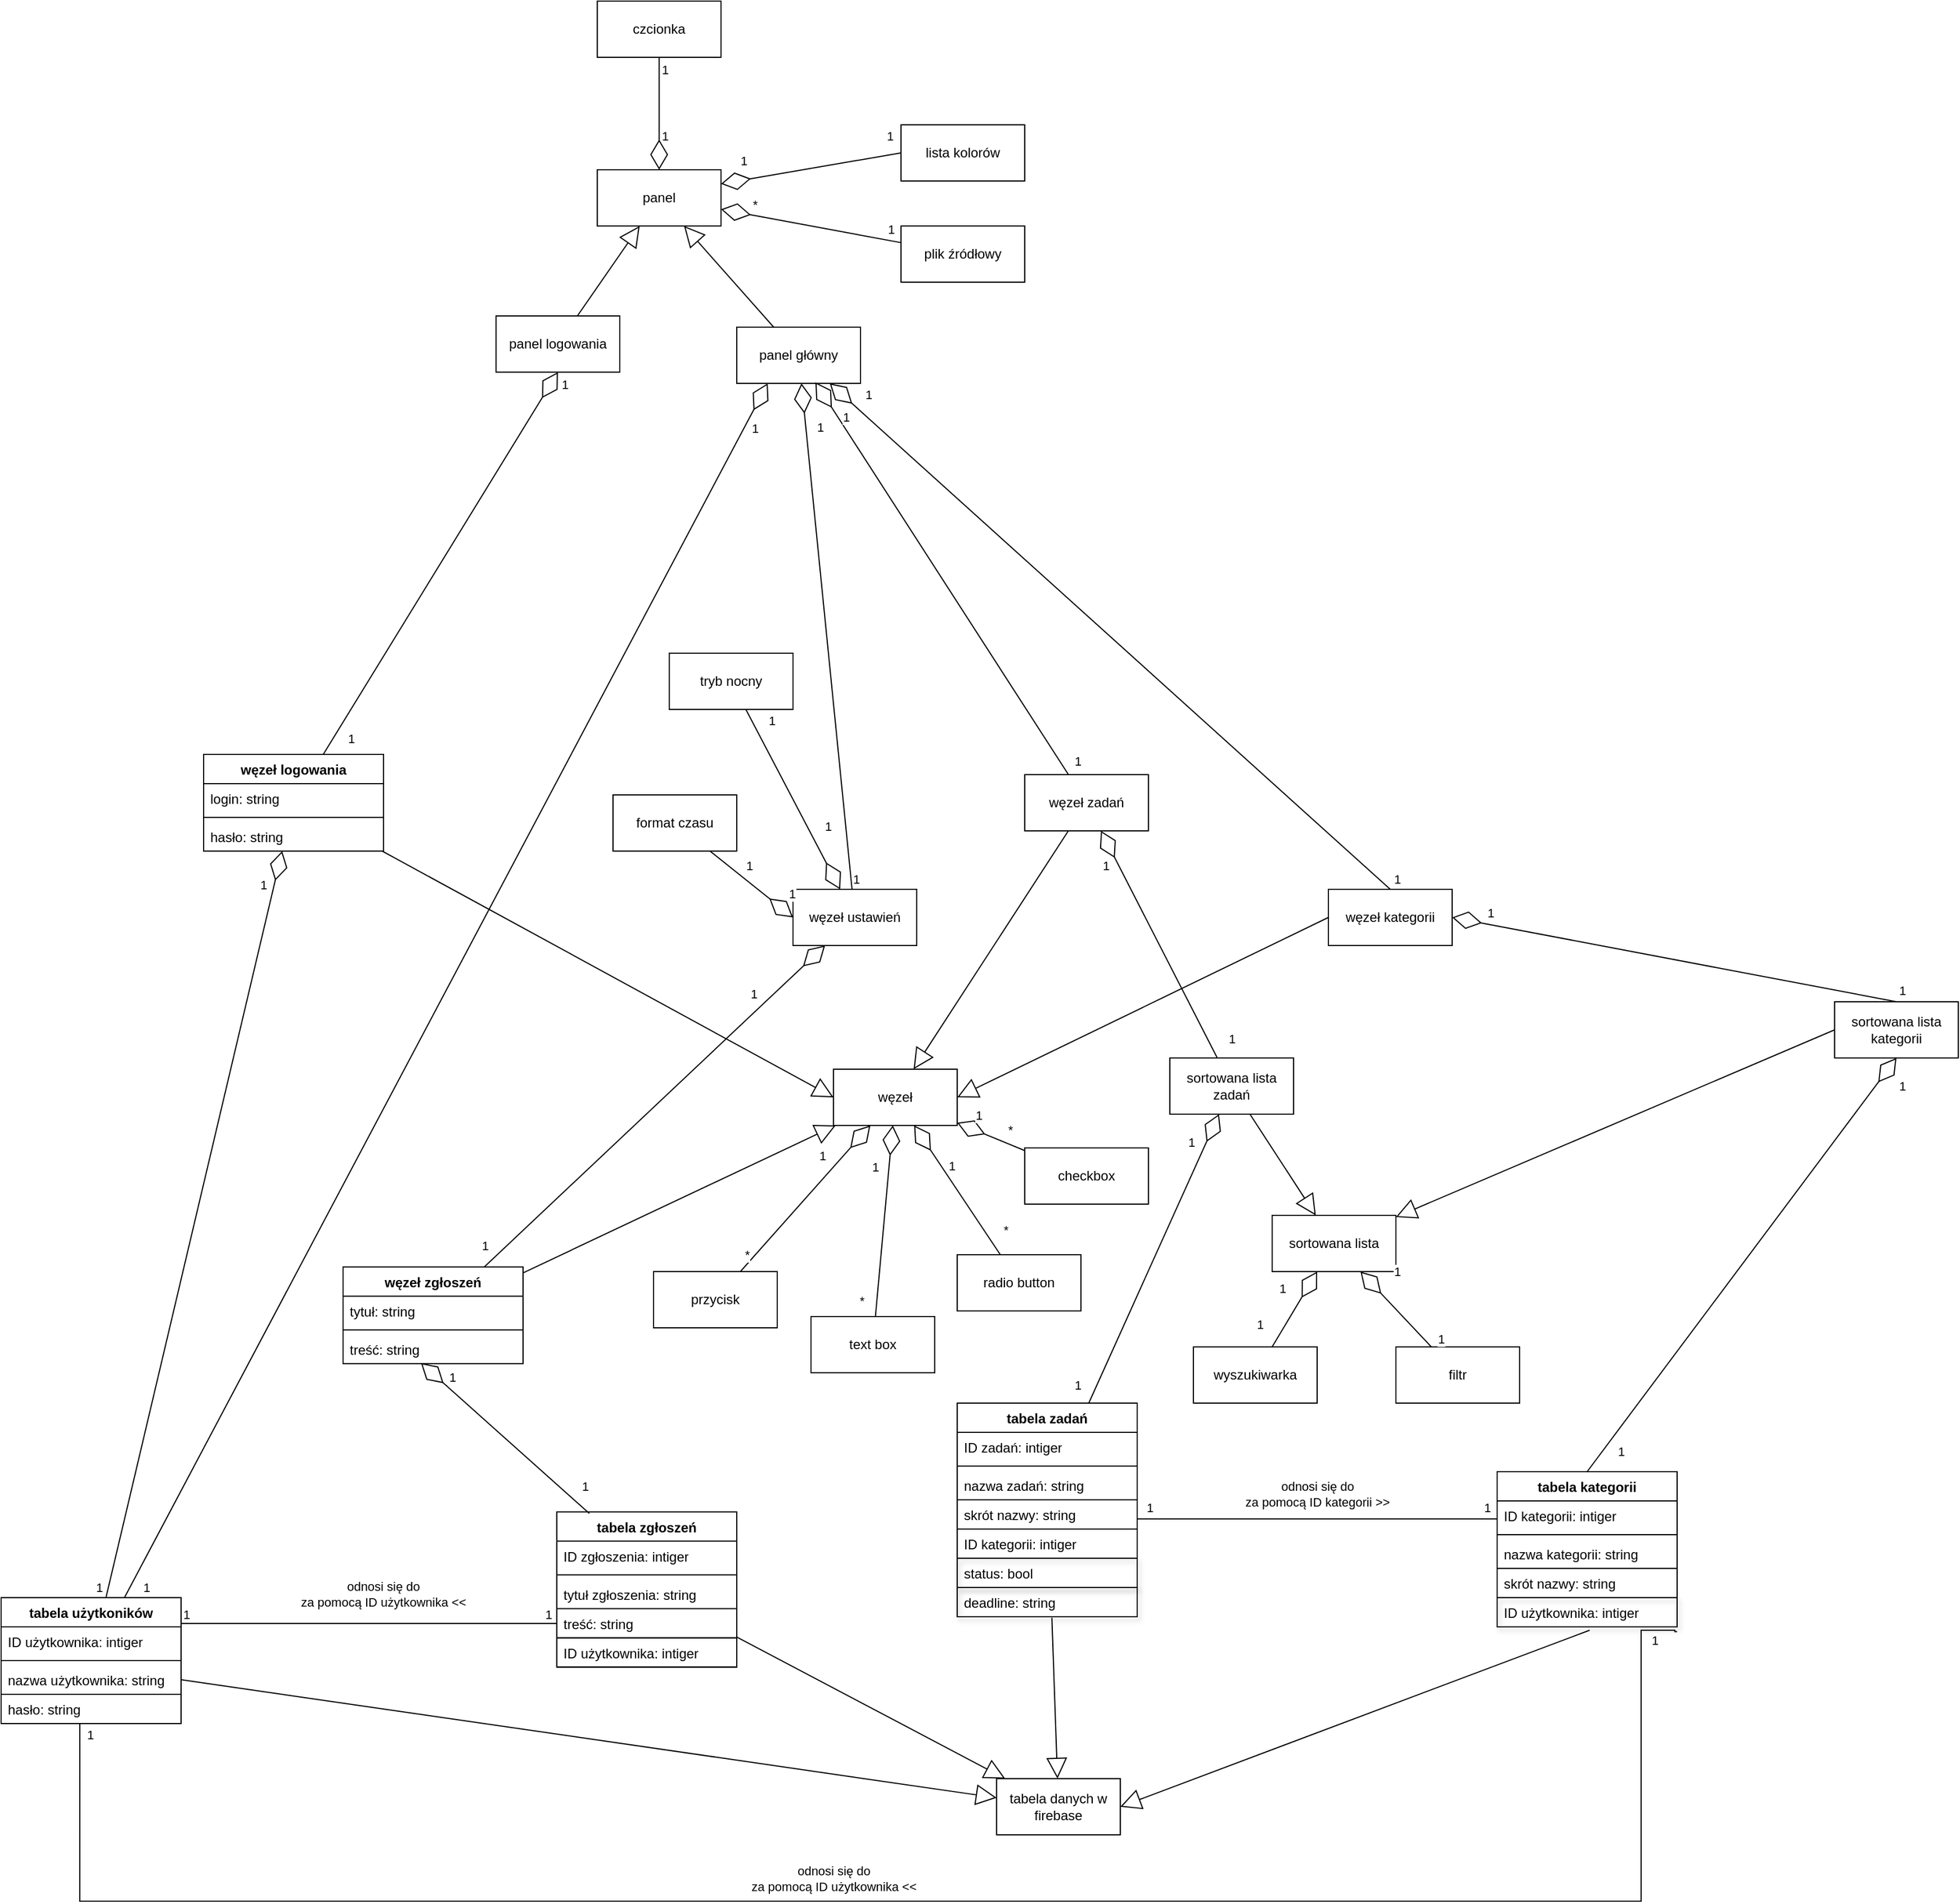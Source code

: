 <mxfile version="24.2.7" type="github">
  <diagram name="Strona-1" id="91CV94bHE18N9bor837x">
    <mxGraphModel dx="2755" dy="2046" grid="1" gridSize="10" guides="1" tooltips="1" connect="1" arrows="1" fold="1" page="1" pageScale="1" pageWidth="827" pageHeight="1169" math="0" shadow="0">
      <root>
        <mxCell id="0" />
        <mxCell id="1" parent="0" />
        <mxCell id="mU1lm-ajrZcSPC9ihISV-1" value="panel logowania" style="html=1;whiteSpace=wrap;" parent="1" vertex="1">
          <mxGeometry x="-240" y="-300" width="110" height="50" as="geometry" />
        </mxCell>
        <mxCell id="mU1lm-ajrZcSPC9ihISV-3" value="panel główny" style="html=1;whiteSpace=wrap;" parent="1" vertex="1">
          <mxGeometry x="-26" y="-290" width="110" height="50" as="geometry" />
        </mxCell>
        <mxCell id="mU1lm-ajrZcSPC9ihISV-4" value="panel" style="html=1;whiteSpace=wrap;" parent="1" vertex="1">
          <mxGeometry x="-150" y="-430" width="110" height="50" as="geometry" />
        </mxCell>
        <mxCell id="mU1lm-ajrZcSPC9ihISV-5" value="" style="endArrow=block;endSize=16;endFill=0;html=1;rounded=0;" parent="1" source="mU1lm-ajrZcSPC9ihISV-1" target="mU1lm-ajrZcSPC9ihISV-4" edge="1">
          <mxGeometry width="160" relative="1" as="geometry">
            <mxPoint x="-40" y="-160" as="sourcePoint" />
            <mxPoint x="-200" y="-160" as="targetPoint" />
          </mxGeometry>
        </mxCell>
        <mxCell id="mU1lm-ajrZcSPC9ihISV-6" value="" style="endArrow=block;endSize=16;endFill=0;html=1;rounded=0;" parent="1" source="mU1lm-ajrZcSPC9ihISV-3" target="mU1lm-ajrZcSPC9ihISV-4" edge="1">
          <mxGeometry width="160" relative="1" as="geometry">
            <mxPoint x="-70" y="-235" as="sourcePoint" />
            <mxPoint x="-14" y="-315" as="targetPoint" />
          </mxGeometry>
        </mxCell>
        <mxCell id="mU1lm-ajrZcSPC9ihISV-7" value="tabela danych w firebase" style="html=1;whiteSpace=wrap;" parent="1" vertex="1">
          <mxGeometry x="205" y="1001" width="110" height="50" as="geometry" />
        </mxCell>
        <mxCell id="mU1lm-ajrZcSPC9ihISV-12" value="tabela kategorii" style="swimlane;fontStyle=1;align=center;verticalAlign=top;childLayout=stackLayout;horizontal=1;startSize=26;horizontalStack=0;resizeParent=1;resizeParentMax=0;resizeLast=0;collapsible=1;marginBottom=0;whiteSpace=wrap;html=1;" parent="1" vertex="1">
          <mxGeometry x="650" y="728" width="160" height="112" as="geometry" />
        </mxCell>
        <mxCell id="mU1lm-ajrZcSPC9ihISV-13" value="ID kategorii: intiger" style="text;strokeColor=none;fillColor=none;align=left;verticalAlign=top;spacingLeft=4;spacingRight=4;overflow=hidden;rotatable=0;points=[[0,0.5],[1,0.5]];portConstraint=eastwest;whiteSpace=wrap;html=1;" parent="mU1lm-ajrZcSPC9ihISV-12" vertex="1">
          <mxGeometry y="26" width="160" height="26" as="geometry" />
        </mxCell>
        <mxCell id="mU1lm-ajrZcSPC9ihISV-14" value="" style="line;strokeWidth=1;fillColor=none;align=left;verticalAlign=middle;spacingTop=-1;spacingLeft=3;spacingRight=3;rotatable=0;labelPosition=right;points=[];portConstraint=eastwest;strokeColor=inherit;" parent="mU1lm-ajrZcSPC9ihISV-12" vertex="1">
          <mxGeometry y="52" width="160" height="8" as="geometry" />
        </mxCell>
        <mxCell id="mU1lm-ajrZcSPC9ihISV-15" value="&lt;div&gt;nazwa kategorii: string&lt;/div&gt;" style="text;strokeColor=none;fillColor=none;align=left;verticalAlign=top;spacingLeft=4;spacingRight=4;overflow=hidden;rotatable=0;points=[[0,0.5],[1,0.5]];portConstraint=eastwest;whiteSpace=wrap;html=1;" parent="mU1lm-ajrZcSPC9ihISV-12" vertex="1">
          <mxGeometry y="60" width="160" height="26" as="geometry" />
        </mxCell>
        <mxCell id="mU1lm-ajrZcSPC9ihISV-17" value="&lt;div&gt;skrót nazwy: string&lt;/div&gt;" style="text;strokeColor=#000000;fillColor=none;align=left;verticalAlign=top;spacingLeft=4;spacingRight=4;overflow=hidden;rotatable=0;points=[[0,0.5],[1,0.5]];portConstraint=eastwest;whiteSpace=wrap;html=1;" parent="mU1lm-ajrZcSPC9ihISV-12" vertex="1">
          <mxGeometry y="86" width="160" height="26" as="geometry" />
        </mxCell>
        <mxCell id="mU1lm-ajrZcSPC9ihISV-19" value="tabela zadań" style="swimlane;fontStyle=1;align=center;verticalAlign=top;childLayout=stackLayout;horizontal=1;startSize=26;horizontalStack=0;resizeParent=1;resizeParentMax=0;resizeLast=0;collapsible=1;marginBottom=0;whiteSpace=wrap;html=1;" parent="1" vertex="1">
          <mxGeometry x="170" y="667" width="160" height="164" as="geometry" />
        </mxCell>
        <mxCell id="mU1lm-ajrZcSPC9ihISV-20" value="ID zadań: intiger" style="text;strokeColor=none;fillColor=none;align=left;verticalAlign=top;spacingLeft=4;spacingRight=4;overflow=hidden;rotatable=0;points=[[0,0.5],[1,0.5]];portConstraint=eastwest;whiteSpace=wrap;html=1;" parent="mU1lm-ajrZcSPC9ihISV-19" vertex="1">
          <mxGeometry y="26" width="160" height="26" as="geometry" />
        </mxCell>
        <mxCell id="mU1lm-ajrZcSPC9ihISV-21" value="" style="line;strokeWidth=1;fillColor=none;align=left;verticalAlign=middle;spacingTop=-1;spacingLeft=3;spacingRight=3;rotatable=0;labelPosition=right;points=[];portConstraint=eastwest;strokeColor=inherit;" parent="mU1lm-ajrZcSPC9ihISV-19" vertex="1">
          <mxGeometry y="52" width="160" height="8" as="geometry" />
        </mxCell>
        <mxCell id="mU1lm-ajrZcSPC9ihISV-22" value="&lt;div&gt;nazwa zadań: string&lt;/div&gt;" style="text;strokeColor=none;fillColor=none;align=left;verticalAlign=top;spacingLeft=4;spacingRight=4;overflow=hidden;rotatable=0;points=[[0,0.5],[1,0.5]];portConstraint=eastwest;whiteSpace=wrap;html=1;" parent="mU1lm-ajrZcSPC9ihISV-19" vertex="1">
          <mxGeometry y="60" width="160" height="26" as="geometry" />
        </mxCell>
        <mxCell id="mU1lm-ajrZcSPC9ihISV-23" value="&lt;div&gt;skrót nazwy: string&lt;/div&gt;" style="text;strokeColor=#000000;fillColor=none;align=left;verticalAlign=top;spacingLeft=4;spacingRight=4;overflow=hidden;rotatable=0;points=[[0,0.5],[1,0.5]];portConstraint=eastwest;whiteSpace=wrap;html=1;" parent="mU1lm-ajrZcSPC9ihISV-19" vertex="1">
          <mxGeometry y="86" width="160" height="26" as="geometry" />
        </mxCell>
        <mxCell id="mU1lm-ajrZcSPC9ihISV-98" value="ID kategorii: intiger" style="text;strokeColor=#000000;fillColor=none;align=left;verticalAlign=top;spacingLeft=4;spacingRight=4;overflow=hidden;rotatable=0;points=[[0,0.5],[1,0.5]];portConstraint=eastwest;whiteSpace=wrap;html=1;" parent="mU1lm-ajrZcSPC9ihISV-19" vertex="1">
          <mxGeometry y="112" width="160" height="26" as="geometry" />
        </mxCell>
        <mxCell id="mU1lm-ajrZcSPC9ihISV-24" value="status: bool" style="text;strokeColor=#000000;fillColor=none;align=left;verticalAlign=top;spacingLeft=4;spacingRight=4;overflow=hidden;rotatable=0;points=[[0,0.5],[1,0.5]];portConstraint=eastwest;whiteSpace=wrap;html=1;shadow=1;" parent="mU1lm-ajrZcSPC9ihISV-19" vertex="1">
          <mxGeometry y="138" width="160" height="26" as="geometry" />
        </mxCell>
        <mxCell id="mU1lm-ajrZcSPC9ihISV-25" value="tabela użytkoników" style="swimlane;fontStyle=1;align=center;verticalAlign=top;childLayout=stackLayout;horizontal=1;startSize=26;horizontalStack=0;resizeParent=1;resizeParentMax=0;resizeLast=0;collapsible=1;marginBottom=0;whiteSpace=wrap;html=1;" parent="1" vertex="1">
          <mxGeometry x="-680" y="840" width="160" height="112" as="geometry" />
        </mxCell>
        <mxCell id="mU1lm-ajrZcSPC9ihISV-26" value="ID użytkownika: intiger" style="text;strokeColor=none;fillColor=none;align=left;verticalAlign=top;spacingLeft=4;spacingRight=4;overflow=hidden;rotatable=0;points=[[0,0.5],[1,0.5]];portConstraint=eastwest;whiteSpace=wrap;html=1;" parent="mU1lm-ajrZcSPC9ihISV-25" vertex="1">
          <mxGeometry y="26" width="160" height="26" as="geometry" />
        </mxCell>
        <mxCell id="mU1lm-ajrZcSPC9ihISV-27" value="" style="line;strokeWidth=1;fillColor=none;align=left;verticalAlign=middle;spacingTop=-1;spacingLeft=3;spacingRight=3;rotatable=0;labelPosition=right;points=[];portConstraint=eastwest;strokeColor=inherit;" parent="mU1lm-ajrZcSPC9ihISV-25" vertex="1">
          <mxGeometry y="52" width="160" height="8" as="geometry" />
        </mxCell>
        <mxCell id="mU1lm-ajrZcSPC9ihISV-28" value="&lt;div&gt;nazwa użytkownika: string&lt;/div&gt;" style="text;strokeColor=none;fillColor=none;align=left;verticalAlign=top;spacingLeft=4;spacingRight=4;overflow=hidden;rotatable=0;points=[[0,0.5],[1,0.5]];portConstraint=eastwest;whiteSpace=wrap;html=1;" parent="mU1lm-ajrZcSPC9ihISV-25" vertex="1">
          <mxGeometry y="60" width="160" height="26" as="geometry" />
        </mxCell>
        <mxCell id="mU1lm-ajrZcSPC9ihISV-29" value="&lt;div&gt;hasło: string&lt;/div&gt;" style="text;strokeColor=#000000;fillColor=none;align=left;verticalAlign=top;spacingLeft=4;spacingRight=4;overflow=hidden;rotatable=0;points=[[0,0.5],[1,0.5]];portConstraint=eastwest;whiteSpace=wrap;html=1;" parent="mU1lm-ajrZcSPC9ihISV-25" vertex="1">
          <mxGeometry y="86" width="160" height="26" as="geometry" />
        </mxCell>
        <mxCell id="mU1lm-ajrZcSPC9ihISV-31" value="" style="endArrow=block;endSize=16;endFill=0;html=1;rounded=0;exitX=1;exitY=0.5;exitDx=0;exitDy=0;" parent="1" source="mU1lm-ajrZcSPC9ihISV-28" target="mU1lm-ajrZcSPC9ihISV-7" edge="1">
          <mxGeometry width="160" relative="1" as="geometry">
            <mxPoint x="103" y="901" as="sourcePoint" />
            <mxPoint x="47" y="981" as="targetPoint" />
          </mxGeometry>
        </mxCell>
        <mxCell id="mU1lm-ajrZcSPC9ihISV-33" value="" style="endArrow=block;endSize=16;endFill=0;html=1;rounded=0;entryX=1;entryY=0.5;entryDx=0;entryDy=0;exitX=0.514;exitY=1.115;exitDx=0;exitDy=0;exitPerimeter=0;" parent="1" source="cbsW7pQGaXZ4_1nD9Tqa-40" target="mU1lm-ajrZcSPC9ihISV-7" edge="1">
          <mxGeometry width="160" relative="1" as="geometry">
            <mxPoint x="750" y="950" as="sourcePoint" />
            <mxPoint x="340" y="1031" as="targetPoint" />
          </mxGeometry>
        </mxCell>
        <mxCell id="mU1lm-ajrZcSPC9ihISV-41" value="" style="endArrow=none;html=1;edgeStyle=orthogonalEdgeStyle;rounded=0;" parent="1" source="mU1lm-ajrZcSPC9ihISV-19" target="mU1lm-ajrZcSPC9ihISV-12" edge="1">
          <mxGeometry relative="1" as="geometry">
            <mxPoint x="350" y="614" as="sourcePoint" />
            <mxPoint x="510" y="614" as="targetPoint" />
            <Array as="points">
              <mxPoint x="380" y="770" />
              <mxPoint x="380" y="770" />
            </Array>
          </mxGeometry>
        </mxCell>
        <mxCell id="mU1lm-ajrZcSPC9ihISV-45" value="odnosi się do &lt;br&gt;za pomocą&amp;nbsp;ID kategorii &amp;gt;&amp;gt;" style="edgeLabel;html=1;align=center;verticalAlign=middle;resizable=0;points=[];" parent="mU1lm-ajrZcSPC9ihISV-41" vertex="1" connectable="0">
          <mxGeometry x="0.001" y="4" relative="1" as="geometry">
            <mxPoint y="-18" as="offset" />
          </mxGeometry>
        </mxCell>
        <mxCell id="cbsW7pQGaXZ4_1nD9Tqa-29" value="1" style="edgeLabel;html=1;align=center;verticalAlign=middle;resizable=0;points=[];" parent="mU1lm-ajrZcSPC9ihISV-41" vertex="1" connectable="0">
          <mxGeometry x="-0.629" y="1" relative="1" as="geometry">
            <mxPoint x="-49" y="-9" as="offset" />
          </mxGeometry>
        </mxCell>
        <mxCell id="cbsW7pQGaXZ4_1nD9Tqa-30" value="1" style="edgeLabel;html=1;align=center;verticalAlign=middle;resizable=0;points=[];" parent="mU1lm-ajrZcSPC9ihISV-41" vertex="1" connectable="0">
          <mxGeometry x="0.677" y="1" relative="1" as="geometry">
            <mxPoint x="42" y="-9" as="offset" />
          </mxGeometry>
        </mxCell>
        <mxCell id="mU1lm-ajrZcSPC9ihISV-46" value="" style="endArrow=block;endSize=16;endFill=0;html=1;rounded=0;exitX=0.526;exitY=1.034;exitDx=0;exitDy=0;exitPerimeter=0;" parent="1" source="cbsW7pQGaXZ4_1nD9Tqa-33" target="mU1lm-ajrZcSPC9ihISV-7" edge="1">
          <mxGeometry width="160" relative="1" as="geometry">
            <mxPoint x="499" y="815" as="sourcePoint" />
            <mxPoint x="296" y="1011" as="targetPoint" />
          </mxGeometry>
        </mxCell>
        <mxCell id="mU1lm-ajrZcSPC9ihISV-48" value="" style="endArrow=diamondThin;endFill=0;endSize=24;html=1;rounded=0;" parent="1" source="mU1lm-ajrZcSPC9ihISV-25" target="RBpbt-jdSpg2d-3nWiSc-7" edge="1">
          <mxGeometry width="160" relative="1" as="geometry">
            <mxPoint x="60" y="519" as="sourcePoint" />
            <mxPoint x="120" y="510" as="targetPoint" />
          </mxGeometry>
        </mxCell>
        <mxCell id="cbsW7pQGaXZ4_1nD9Tqa-59" value="1" style="edgeLabel;html=1;align=center;verticalAlign=middle;resizable=0;points=[];" parent="mU1lm-ajrZcSPC9ihISV-48" vertex="1" connectable="0">
          <mxGeometry x="-0.955" y="2" relative="1" as="geometry">
            <mxPoint x="-8" y="6" as="offset" />
          </mxGeometry>
        </mxCell>
        <mxCell id="cbsW7pQGaXZ4_1nD9Tqa-60" value="1" style="edgeLabel;html=1;align=center;verticalAlign=middle;resizable=0;points=[];" parent="mU1lm-ajrZcSPC9ihISV-48" vertex="1" connectable="0">
          <mxGeometry x="0.885" relative="1" as="geometry">
            <mxPoint x="-8" y="-8" as="offset" />
          </mxGeometry>
        </mxCell>
        <mxCell id="mU1lm-ajrZcSPC9ihISV-49" value="lista kolorów" style="html=1;whiteSpace=wrap;" parent="1" vertex="1">
          <mxGeometry x="120" y="-470" width="110" height="50" as="geometry" />
        </mxCell>
        <mxCell id="mU1lm-ajrZcSPC9ihISV-51" value="" style="endArrow=diamondThin;endFill=0;endSize=24;html=1;rounded=0;exitX=0;exitY=0.5;exitDx=0;exitDy=0;entryX=1;entryY=0.25;entryDx=0;entryDy=0;" parent="1" source="mU1lm-ajrZcSPC9ihISV-49" target="mU1lm-ajrZcSPC9ihISV-4" edge="1">
          <mxGeometry width="160" relative="1" as="geometry">
            <mxPoint x="152" y="-380" as="sourcePoint" />
            <mxPoint x="212" y="-389" as="targetPoint" />
          </mxGeometry>
        </mxCell>
        <mxCell id="cbsW7pQGaXZ4_1nD9Tqa-3" value="1" style="edgeLabel;html=1;align=center;verticalAlign=middle;resizable=0;points=[];" parent="mU1lm-ajrZcSPC9ihISV-51" vertex="1" connectable="0">
          <mxGeometry x="-0.224" y="-2" relative="1" as="geometry">
            <mxPoint x="52" y="-24" as="offset" />
          </mxGeometry>
        </mxCell>
        <mxCell id="cbsW7pQGaXZ4_1nD9Tqa-4" value="1" style="edgeLabel;html=1;align=center;verticalAlign=middle;resizable=0;points=[];" parent="mU1lm-ajrZcSPC9ihISV-51" vertex="1" connectable="0">
          <mxGeometry x="-0.438" y="-1" relative="1" as="geometry">
            <mxPoint x="-95" as="offset" />
          </mxGeometry>
        </mxCell>
        <mxCell id="mU1lm-ajrZcSPC9ihISV-52" value="" style="endArrow=diamondThin;endFill=0;endSize=24;html=1;rounded=0;entryX=0.25;entryY=1;entryDx=0;entryDy=0;" parent="1" source="mU1lm-ajrZcSPC9ihISV-25" target="mU1lm-ajrZcSPC9ihISV-3" edge="1">
          <mxGeometry width="160" relative="1" as="geometry">
            <mxPoint x="70" y="741" as="sourcePoint" />
            <mxPoint x="284" y="300" as="targetPoint" />
          </mxGeometry>
        </mxCell>
        <mxCell id="RBpbt-jdSpg2d-3nWiSc-17" value="1" style="edgeLabel;html=1;align=center;verticalAlign=middle;resizable=0;points=[];" vertex="1" connectable="0" parent="mU1lm-ajrZcSPC9ihISV-52">
          <mxGeometry x="0.906" y="-2" relative="1" as="geometry">
            <mxPoint x="13" y="-12" as="offset" />
          </mxGeometry>
        </mxCell>
        <mxCell id="RBpbt-jdSpg2d-3nWiSc-18" value="1" style="edgeLabel;html=1;align=center;verticalAlign=middle;resizable=0;points=[];" vertex="1" connectable="0" parent="mU1lm-ajrZcSPC9ihISV-52">
          <mxGeometry x="-0.932" relative="1" as="geometry">
            <mxPoint y="27" as="offset" />
          </mxGeometry>
        </mxCell>
        <mxCell id="mU1lm-ajrZcSPC9ihISV-53" value="" style="endArrow=diamondThin;endFill=0;endSize=24;html=1;rounded=0;" parent="1" source="mU1lm-ajrZcSPC9ihISV-19" target="mU1lm-ajrZcSPC9ihISV-60" edge="1">
          <mxGeometry width="160" relative="1" as="geometry">
            <mxPoint x="-40" y="731" as="sourcePoint" />
            <mxPoint x="355" y="290" as="targetPoint" />
          </mxGeometry>
        </mxCell>
        <mxCell id="cbsW7pQGaXZ4_1nD9Tqa-25" value="1" style="edgeLabel;html=1;align=center;verticalAlign=middle;resizable=0;points=[];" parent="mU1lm-ajrZcSPC9ihISV-53" vertex="1" connectable="0">
          <mxGeometry x="0.369" y="-1" relative="1" as="geometry">
            <mxPoint x="11" y="-57" as="offset" />
          </mxGeometry>
        </mxCell>
        <mxCell id="cbsW7pQGaXZ4_1nD9Tqa-26" value="1" style="edgeLabel;html=1;align=center;verticalAlign=middle;resizable=0;points=[];" parent="mU1lm-ajrZcSPC9ihISV-53" vertex="1" connectable="0">
          <mxGeometry x="-0.627" y="2" relative="1" as="geometry">
            <mxPoint x="-30" y="32" as="offset" />
          </mxGeometry>
        </mxCell>
        <mxCell id="mU1lm-ajrZcSPC9ihISV-54" value="" style="endArrow=diamondThin;endFill=0;endSize=24;html=1;rounded=0;entryX=0.5;entryY=1;entryDx=0;entryDy=0;exitX=0.5;exitY=0;exitDx=0;exitDy=0;" parent="1" source="mU1lm-ajrZcSPC9ihISV-12" target="mU1lm-ajrZcSPC9ihISV-61" edge="1">
          <mxGeometry width="160" relative="1" as="geometry">
            <mxPoint x="-30" y="741" as="sourcePoint" />
            <mxPoint x="365" y="300" as="targetPoint" />
          </mxGeometry>
        </mxCell>
        <mxCell id="cbsW7pQGaXZ4_1nD9Tqa-27" value="1" style="edgeLabel;html=1;align=center;verticalAlign=middle;resizable=0;points=[];" parent="mU1lm-ajrZcSPC9ihISV-54" vertex="1" connectable="0">
          <mxGeometry x="-0.203" y="2" relative="1" as="geometry">
            <mxPoint x="172" y="-195" as="offset" />
          </mxGeometry>
        </mxCell>
        <mxCell id="cbsW7pQGaXZ4_1nD9Tqa-28" value="1" style="edgeLabel;html=1;align=center;verticalAlign=middle;resizable=0;points=[];" parent="mU1lm-ajrZcSPC9ihISV-54" vertex="1" connectable="0">
          <mxGeometry x="-0.442" y="1" relative="1" as="geometry">
            <mxPoint x="-46" y="85" as="offset" />
          </mxGeometry>
        </mxCell>
        <mxCell id="mU1lm-ajrZcSPC9ihISV-55" value="plik źródłowy" style="html=1;whiteSpace=wrap;" parent="1" vertex="1">
          <mxGeometry x="120" y="-380" width="110" height="50" as="geometry" />
        </mxCell>
        <mxCell id="mU1lm-ajrZcSPC9ihISV-56" value="" style="endArrow=diamondThin;endFill=0;endSize=24;html=1;rounded=0;" parent="1" source="mU1lm-ajrZcSPC9ihISV-55" target="mU1lm-ajrZcSPC9ihISV-4" edge="1">
          <mxGeometry width="160" relative="1" as="geometry">
            <mxPoint x="372.5" y="150" as="sourcePoint" />
            <mxPoint x="221.5" y="-263" as="targetPoint" />
          </mxGeometry>
        </mxCell>
        <mxCell id="cbsW7pQGaXZ4_1nD9Tqa-5" value="1" style="edgeLabel;html=1;align=center;verticalAlign=middle;resizable=0;points=[];" parent="mU1lm-ajrZcSPC9ihISV-56" vertex="1" connectable="0">
          <mxGeometry x="-0.06" y="2" relative="1" as="geometry">
            <mxPoint x="66" as="offset" />
          </mxGeometry>
        </mxCell>
        <mxCell id="cbsW7pQGaXZ4_1nD9Tqa-6" value="*" style="edgeLabel;html=1;align=center;verticalAlign=middle;resizable=0;points=[];" parent="mU1lm-ajrZcSPC9ihISV-56" vertex="1" connectable="0">
          <mxGeometry x="0.721" y="3" relative="1" as="geometry">
            <mxPoint x="8" y="-12" as="offset" />
          </mxGeometry>
        </mxCell>
        <mxCell id="mU1lm-ajrZcSPC9ihISV-57" value="sortowana lista" style="html=1;whiteSpace=wrap;" parent="1" vertex="1">
          <mxGeometry x="450" y="500" width="110" height="50" as="geometry" />
        </mxCell>
        <mxCell id="mU1lm-ajrZcSPC9ihISV-60" value="sortowana lista zadań" style="html=1;whiteSpace=wrap;" parent="1" vertex="1">
          <mxGeometry x="359" y="360" width="110" height="50" as="geometry" />
        </mxCell>
        <mxCell id="mU1lm-ajrZcSPC9ihISV-61" value="sortowana lista kategorii" style="html=1;whiteSpace=wrap;" parent="1" vertex="1">
          <mxGeometry x="950" y="310" width="110" height="50" as="geometry" />
        </mxCell>
        <mxCell id="mU1lm-ajrZcSPC9ihISV-62" value="filtr" style="html=1;whiteSpace=wrap;" parent="1" vertex="1">
          <mxGeometry x="560" y="617" width="110" height="50" as="geometry" />
        </mxCell>
        <mxCell id="mU1lm-ajrZcSPC9ihISV-63" value="" style="endArrow=diamondThin;endFill=0;endSize=24;html=1;rounded=0;" parent="1" source="mU1lm-ajrZcSPC9ihISV-62" target="mU1lm-ajrZcSPC9ihISV-57" edge="1">
          <mxGeometry width="160" relative="1" as="geometry">
            <mxPoint x="617" y="703" as="sourcePoint" />
            <mxPoint x="640" y="500" as="targetPoint" />
          </mxGeometry>
        </mxCell>
        <mxCell id="cbsW7pQGaXZ4_1nD9Tqa-23" value="1" style="edgeLabel;html=1;align=center;verticalAlign=middle;resizable=0;points=[];" parent="mU1lm-ajrZcSPC9ihISV-63" vertex="1" connectable="0">
          <mxGeometry x="0.432" y="-1" relative="1" as="geometry">
            <mxPoint x="14" y="-18" as="offset" />
          </mxGeometry>
        </mxCell>
        <mxCell id="cbsW7pQGaXZ4_1nD9Tqa-24" value="1" style="edgeLabel;html=1;align=center;verticalAlign=middle;resizable=0;points=[];" parent="mU1lm-ajrZcSPC9ihISV-63" vertex="1" connectable="0">
          <mxGeometry x="-0.809" y="-1" relative="1" as="geometry">
            <mxPoint x="14" as="offset" />
          </mxGeometry>
        </mxCell>
        <mxCell id="mU1lm-ajrZcSPC9ihISV-65" value="" style="endArrow=block;endSize=16;endFill=0;html=1;rounded=0;exitX=0;exitY=0.5;exitDx=0;exitDy=0;" parent="1" source="mU1lm-ajrZcSPC9ihISV-61" target="mU1lm-ajrZcSPC9ihISV-57" edge="1">
          <mxGeometry width="160" relative="1" as="geometry">
            <mxPoint x="950" y="356" as="sourcePoint" />
            <mxPoint x="650" y="606" as="targetPoint" />
          </mxGeometry>
        </mxCell>
        <mxCell id="mU1lm-ajrZcSPC9ihISV-66" value="" style="endArrow=block;endSize=16;endFill=0;html=1;rounded=0;" parent="1" source="mU1lm-ajrZcSPC9ihISV-60" target="mU1lm-ajrZcSPC9ihISV-57" edge="1">
          <mxGeometry width="160" relative="1" as="geometry">
            <mxPoint x="597" y="330" as="sourcePoint" />
            <mxPoint x="497" y="400" as="targetPoint" />
          </mxGeometry>
        </mxCell>
        <mxCell id="mU1lm-ajrZcSPC9ihISV-74" value="węzeł" style="html=1;whiteSpace=wrap;" parent="1" vertex="1">
          <mxGeometry x="60" y="370" width="110" height="50" as="geometry" />
        </mxCell>
        <mxCell id="mU1lm-ajrZcSPC9ihISV-75" value="węzeł ustawień" style="html=1;whiteSpace=wrap;" parent="1" vertex="1">
          <mxGeometry x="24" y="210" width="110" height="50" as="geometry" />
        </mxCell>
        <mxCell id="mU1lm-ajrZcSPC9ihISV-76" value="węzeł zadań" style="html=1;whiteSpace=wrap;" parent="1" vertex="1">
          <mxGeometry x="230" y="108" width="110" height="50" as="geometry" />
        </mxCell>
        <mxCell id="mU1lm-ajrZcSPC9ihISV-77" value="węzeł kategorii" style="html=1;whiteSpace=wrap;" parent="1" vertex="1">
          <mxGeometry x="500" y="210" width="110" height="50" as="geometry" />
        </mxCell>
        <mxCell id="mU1lm-ajrZcSPC9ihISV-80" value="" style="endArrow=block;endSize=16;endFill=0;html=1;rounded=0;" parent="1" source="mU1lm-ajrZcSPC9ihISV-76" target="mU1lm-ajrZcSPC9ihISV-74" edge="1">
          <mxGeometry width="160" relative="1" as="geometry">
            <mxPoint x="170" y="300" as="sourcePoint" />
            <mxPoint x="250" y="410" as="targetPoint" />
          </mxGeometry>
        </mxCell>
        <mxCell id="mU1lm-ajrZcSPC9ihISV-81" value="" style="endArrow=block;endSize=16;endFill=0;html=1;rounded=0;entryX=1;entryY=0.5;entryDx=0;entryDy=0;exitX=0;exitY=0.5;exitDx=0;exitDy=0;" parent="1" source="mU1lm-ajrZcSPC9ihISV-77" target="mU1lm-ajrZcSPC9ihISV-74" edge="1">
          <mxGeometry width="160" relative="1" as="geometry">
            <mxPoint x="226" y="300" as="sourcePoint" />
            <mxPoint x="220" y="420" as="targetPoint" />
          </mxGeometry>
        </mxCell>
        <mxCell id="mU1lm-ajrZcSPC9ihISV-82" value="" style="endArrow=diamondThin;endFill=0;endSize=24;html=1;rounded=0;" parent="1" source="mU1lm-ajrZcSPC9ihISV-60" target="mU1lm-ajrZcSPC9ihISV-76" edge="1">
          <mxGeometry width="160" relative="1" as="geometry">
            <mxPoint x="299" y="690" as="sourcePoint" />
            <mxPoint x="413" y="420" as="targetPoint" />
          </mxGeometry>
        </mxCell>
        <mxCell id="cbsW7pQGaXZ4_1nD9Tqa-57" value="1" style="edgeLabel;html=1;align=center;verticalAlign=middle;resizable=0;points=[];" parent="mU1lm-ajrZcSPC9ihISV-82" vertex="1" connectable="0">
          <mxGeometry x="-0.851" y="-1" relative="1" as="geometry">
            <mxPoint x="19" y="-2" as="offset" />
          </mxGeometry>
        </mxCell>
        <mxCell id="cbsW7pQGaXZ4_1nD9Tqa-58" value="1" style="edgeLabel;html=1;align=center;verticalAlign=middle;resizable=0;points=[];" parent="mU1lm-ajrZcSPC9ihISV-82" vertex="1" connectable="0">
          <mxGeometry x="0.388" y="1" relative="1" as="geometry">
            <mxPoint x="-27" y="-32" as="offset" />
          </mxGeometry>
        </mxCell>
        <mxCell id="mU1lm-ajrZcSPC9ihISV-83" value="" style="endArrow=diamondThin;endFill=0;endSize=24;html=1;rounded=0;entryX=1;entryY=0.5;entryDx=0;entryDy=0;exitX=0.5;exitY=0;exitDx=0;exitDy=0;" parent="1" source="mU1lm-ajrZcSPC9ihISV-61" target="mU1lm-ajrZcSPC9ihISV-77" edge="1">
          <mxGeometry width="160" relative="1" as="geometry">
            <mxPoint x="816" y="350" as="sourcePoint" />
            <mxPoint x="650" y="250" as="targetPoint" />
          </mxGeometry>
        </mxCell>
        <mxCell id="cbsW7pQGaXZ4_1nD9Tqa-15" value="1" style="edgeLabel;html=1;align=center;verticalAlign=middle;resizable=0;points=[];" parent="mU1lm-ajrZcSPC9ihISV-83" vertex="1" connectable="0">
          <mxGeometry x="0.831" y="1" relative="1" as="geometry">
            <mxPoint y="-12" as="offset" />
          </mxGeometry>
        </mxCell>
        <mxCell id="cbsW7pQGaXZ4_1nD9Tqa-16" value="1" style="edgeLabel;html=1;align=center;verticalAlign=middle;resizable=0;points=[];" parent="mU1lm-ajrZcSPC9ihISV-83" vertex="1" connectable="0">
          <mxGeometry x="-0.812" relative="1" as="geometry">
            <mxPoint x="42" y="-3" as="offset" />
          </mxGeometry>
        </mxCell>
        <mxCell id="mU1lm-ajrZcSPC9ihISV-84" value="" style="endArrow=diamondThin;endFill=0;endSize=24;html=1;rounded=0;" parent="1" source="mU1lm-ajrZcSPC9ihISV-75" target="mU1lm-ajrZcSPC9ihISV-3" edge="1">
          <mxGeometry width="160" relative="1" as="geometry">
            <mxPoint x="396" y="110" as="sourcePoint" />
            <mxPoint x="230" y="10" as="targetPoint" />
          </mxGeometry>
        </mxCell>
        <mxCell id="cbsW7pQGaXZ4_1nD9Tqa-9" value="1" style="edgeLabel;html=1;align=center;verticalAlign=middle;resizable=0;points=[];" parent="mU1lm-ajrZcSPC9ihISV-84" vertex="1" connectable="0">
          <mxGeometry x="0.618" y="1" relative="1" as="geometry">
            <mxPoint x="9" y="-47" as="offset" />
          </mxGeometry>
        </mxCell>
        <mxCell id="cbsW7pQGaXZ4_1nD9Tqa-10" value="1" style="edgeLabel;html=1;align=center;verticalAlign=middle;resizable=0;points=[];" parent="mU1lm-ajrZcSPC9ihISV-84" vertex="1" connectable="0">
          <mxGeometry x="-0.848" relative="1" as="geometry">
            <mxPoint x="7" y="25" as="offset" />
          </mxGeometry>
        </mxCell>
        <mxCell id="mU1lm-ajrZcSPC9ihISV-85" value="" style="endArrow=diamondThin;endFill=0;endSize=24;html=1;rounded=0;entryX=0.636;entryY=0.98;entryDx=0;entryDy=0;entryPerimeter=0;" parent="1" source="mU1lm-ajrZcSPC9ihISV-76" target="mU1lm-ajrZcSPC9ihISV-3" edge="1">
          <mxGeometry width="160" relative="1" as="geometry">
            <mxPoint x="100" y="220" as="sourcePoint" />
            <mxPoint x="100" y="-10" as="targetPoint" />
          </mxGeometry>
        </mxCell>
        <mxCell id="cbsW7pQGaXZ4_1nD9Tqa-11" value="1" style="edgeLabel;html=1;align=center;verticalAlign=middle;resizable=0;points=[];" parent="mU1lm-ajrZcSPC9ihISV-85" vertex="1" connectable="0">
          <mxGeometry x="0.818" relative="1" as="geometry">
            <mxPoint x="6" y="-1" as="offset" />
          </mxGeometry>
        </mxCell>
        <mxCell id="cbsW7pQGaXZ4_1nD9Tqa-12" value="1" style="edgeLabel;html=1;align=center;verticalAlign=middle;resizable=0;points=[];" parent="mU1lm-ajrZcSPC9ihISV-85" vertex="1" connectable="0">
          <mxGeometry x="-0.934" y="-2" relative="1" as="geometry">
            <mxPoint x="13" as="offset" />
          </mxGeometry>
        </mxCell>
        <mxCell id="mU1lm-ajrZcSPC9ihISV-86" value="" style="endArrow=diamondThin;endFill=0;endSize=24;html=1;rounded=0;exitX=0.5;exitY=0;exitDx=0;exitDy=0;" parent="1" source="mU1lm-ajrZcSPC9ihISV-77" target="mU1lm-ajrZcSPC9ihISV-3" edge="1">
          <mxGeometry width="160" relative="1" as="geometry">
            <mxPoint x="386" y="240" as="sourcePoint" />
            <mxPoint x="250" y="10" as="targetPoint" />
          </mxGeometry>
        </mxCell>
        <mxCell id="cbsW7pQGaXZ4_1nD9Tqa-13" value="1" style="edgeLabel;html=1;align=center;verticalAlign=middle;resizable=0;points=[];" parent="mU1lm-ajrZcSPC9ihISV-86" vertex="1" connectable="0">
          <mxGeometry x="0.882" y="3" relative="1" as="geometry">
            <mxPoint x="7" y="-19" as="offset" />
          </mxGeometry>
        </mxCell>
        <mxCell id="cbsW7pQGaXZ4_1nD9Tqa-14" value="1" style="edgeLabel;html=1;align=center;verticalAlign=middle;resizable=0;points=[];" parent="mU1lm-ajrZcSPC9ihISV-86" vertex="1" connectable="0">
          <mxGeometry x="-0.92" y="-2" relative="1" as="geometry">
            <mxPoint x="24" y="10" as="offset" />
          </mxGeometry>
        </mxCell>
        <mxCell id="mU1lm-ajrZcSPC9ihISV-87" value="czcionka" style="html=1;whiteSpace=wrap;" parent="1" vertex="1">
          <mxGeometry x="-150" y="-580" width="110" height="50" as="geometry" />
        </mxCell>
        <mxCell id="mU1lm-ajrZcSPC9ihISV-93" value="" style="endArrow=diamondThin;endFill=0;endSize=24;html=1;rounded=0;" parent="1" source="mU1lm-ajrZcSPC9ihISV-87" target="mU1lm-ajrZcSPC9ihISV-4" edge="1">
          <mxGeometry width="160" relative="1" as="geometry">
            <mxPoint x="-252" y="-550" as="sourcePoint" />
            <mxPoint x="-420" y="-460" as="targetPoint" />
          </mxGeometry>
        </mxCell>
        <mxCell id="cbsW7pQGaXZ4_1nD9Tqa-1" value="1" style="edgeLabel;html=1;align=center;verticalAlign=middle;resizable=0;points=[];" parent="mU1lm-ajrZcSPC9ihISV-93" vertex="1" connectable="0">
          <mxGeometry x="-0.769" y="1" relative="1" as="geometry">
            <mxPoint x="4" y="-1" as="offset" />
          </mxGeometry>
        </mxCell>
        <mxCell id="cbsW7pQGaXZ4_1nD9Tqa-2" value="1" style="edgeLabel;html=1;align=center;verticalAlign=middle;resizable=0;points=[];" parent="mU1lm-ajrZcSPC9ihISV-93" vertex="1" connectable="0">
          <mxGeometry x="-0.106" relative="1" as="geometry">
            <mxPoint x="5" y="25" as="offset" />
          </mxGeometry>
        </mxCell>
        <mxCell id="mU1lm-ajrZcSPC9ihISV-94" value="tryb nocny" style="html=1;whiteSpace=wrap;" parent="1" vertex="1">
          <mxGeometry x="-86" width="110" height="50" as="geometry" />
        </mxCell>
        <mxCell id="mU1lm-ajrZcSPC9ihISV-95" value="format czasu" style="html=1;whiteSpace=wrap;" parent="1" vertex="1">
          <mxGeometry x="-136" y="126" width="110" height="50" as="geometry" />
        </mxCell>
        <mxCell id="mU1lm-ajrZcSPC9ihISV-96" value="" style="endArrow=diamondThin;endFill=0;endSize=24;html=1;rounded=0;" parent="1" source="mU1lm-ajrZcSPC9ihISV-94" target="mU1lm-ajrZcSPC9ihISV-75" edge="1">
          <mxGeometry width="160" relative="1" as="geometry">
            <mxPoint x="-305" y="370" as="sourcePoint" />
            <mxPoint x="-470" y="270" as="targetPoint" />
          </mxGeometry>
        </mxCell>
        <mxCell id="cbsW7pQGaXZ4_1nD9Tqa-53" value="1" style="edgeLabel;html=1;align=center;verticalAlign=middle;resizable=0;points=[];" parent="mU1lm-ajrZcSPC9ihISV-96" vertex="1" connectable="0">
          <mxGeometry x="-0.829" y="-2" relative="1" as="geometry">
            <mxPoint x="17" y="-5" as="offset" />
          </mxGeometry>
        </mxCell>
        <mxCell id="cbsW7pQGaXZ4_1nD9Tqa-54" value="1" style="edgeLabel;html=1;align=center;verticalAlign=middle;resizable=0;points=[];" parent="mU1lm-ajrZcSPC9ihISV-96" vertex="1" connectable="0">
          <mxGeometry x="0.611" y="1" relative="1" as="geometry">
            <mxPoint x="4" y="-25" as="offset" />
          </mxGeometry>
        </mxCell>
        <mxCell id="mU1lm-ajrZcSPC9ihISV-97" value="" style="endArrow=diamondThin;endFill=0;endSize=24;html=1;rounded=0;entryX=0;entryY=0.5;entryDx=0;entryDy=0;" parent="1" target="mU1lm-ajrZcSPC9ihISV-75" edge="1" source="mU1lm-ajrZcSPC9ihISV-95">
          <mxGeometry width="160" relative="1" as="geometry">
            <mxPoint x="148" y="490" as="sourcePoint" />
            <mxPoint x="90" y="340" as="targetPoint" />
          </mxGeometry>
        </mxCell>
        <mxCell id="cbsW7pQGaXZ4_1nD9Tqa-55" value="1" style="edgeLabel;html=1;align=center;verticalAlign=middle;resizable=0;points=[];" parent="mU1lm-ajrZcSPC9ihISV-97" vertex="1" connectable="0">
          <mxGeometry x="-0.937" y="2" relative="1" as="geometry">
            <mxPoint x="31" y="12" as="offset" />
          </mxGeometry>
        </mxCell>
        <mxCell id="cbsW7pQGaXZ4_1nD9Tqa-56" value="1" style="edgeLabel;html=1;align=center;verticalAlign=middle;resizable=0;points=[];" parent="mU1lm-ajrZcSPC9ihISV-97" vertex="1" connectable="0">
          <mxGeometry x="0.558" y="2" relative="1" as="geometry">
            <mxPoint x="14" y="-7" as="offset" />
          </mxGeometry>
        </mxCell>
        <mxCell id="mU1lm-ajrZcSPC9ihISV-114" value="" style="endArrow=diamondThin;endFill=0;endSize=24;html=1;rounded=0;" parent="1" source="RBpbt-jdSpg2d-3nWiSc-12" target="mU1lm-ajrZcSPC9ihISV-75" edge="1">
          <mxGeometry width="160" relative="1" as="geometry">
            <mxPoint x="54" y="640" as="sourcePoint" />
            <mxPoint x="-8" y="410" as="targetPoint" />
          </mxGeometry>
        </mxCell>
        <mxCell id="RBpbt-jdSpg2d-3nWiSc-4" value="1" style="edgeLabel;html=1;align=center;verticalAlign=middle;resizable=0;points=[];" vertex="1" connectable="0" parent="mU1lm-ajrZcSPC9ihISV-114">
          <mxGeometry x="0.523" y="1" relative="1" as="geometry">
            <mxPoint x="9" y="-25" as="offset" />
          </mxGeometry>
        </mxCell>
        <mxCell id="RBpbt-jdSpg2d-3nWiSc-16" value="1" style="edgeLabel;html=1;align=center;verticalAlign=middle;resizable=0;points=[];" vertex="1" connectable="0" parent="mU1lm-ajrZcSPC9ihISV-114">
          <mxGeometry x="-0.827" y="3" relative="1" as="geometry">
            <mxPoint x="-24" y="8" as="offset" />
          </mxGeometry>
        </mxCell>
        <mxCell id="mU1lm-ajrZcSPC9ihISV-115" value="wyszukiwarka" style="html=1;whiteSpace=wrap;" parent="1" vertex="1">
          <mxGeometry x="380" y="617" width="110" height="50" as="geometry" />
        </mxCell>
        <mxCell id="mU1lm-ajrZcSPC9ihISV-116" value="" style="endArrow=diamondThin;endFill=0;endSize=24;html=1;rounded=0;" parent="1" source="mU1lm-ajrZcSPC9ihISV-115" target="mU1lm-ajrZcSPC9ihISV-57" edge="1">
          <mxGeometry width="160" relative="1" as="geometry">
            <mxPoint x="410" y="600" as="sourcePoint" />
            <mxPoint x="410" y="530" as="targetPoint" />
          </mxGeometry>
        </mxCell>
        <mxCell id="cbsW7pQGaXZ4_1nD9Tqa-21" value="1" style="edgeLabel;html=1;align=center;verticalAlign=middle;resizable=0;points=[];" parent="mU1lm-ajrZcSPC9ihISV-116" vertex="1" connectable="0">
          <mxGeometry x="0.555" y="1" relative="1" as="geometry">
            <mxPoint x="-21" as="offset" />
          </mxGeometry>
        </mxCell>
        <mxCell id="cbsW7pQGaXZ4_1nD9Tqa-22" value="1" style="edgeLabel;html=1;align=center;verticalAlign=middle;resizable=0;points=[];" parent="mU1lm-ajrZcSPC9ihISV-116" vertex="1" connectable="0">
          <mxGeometry x="-0.334" relative="1" as="geometry">
            <mxPoint x="-25" y="2" as="offset" />
          </mxGeometry>
        </mxCell>
        <mxCell id="mU1lm-ajrZcSPC9ihISV-125" value="radio button" style="html=1;whiteSpace=wrap;" parent="1" vertex="1">
          <mxGeometry x="170" y="535" width="110" height="50" as="geometry" />
        </mxCell>
        <mxCell id="mU1lm-ajrZcSPC9ihISV-138" value="" style="endArrow=block;endSize=16;endFill=0;html=1;rounded=0;entryX=0;entryY=0.5;entryDx=0;entryDy=0;" parent="1" source="RBpbt-jdSpg2d-3nWiSc-7" target="mU1lm-ajrZcSPC9ihISV-74" edge="1">
          <mxGeometry width="160" relative="1" as="geometry">
            <mxPoint x="-310" y="170" as="sourcePoint" />
            <mxPoint x="-230" y="280" as="targetPoint" />
          </mxGeometry>
        </mxCell>
        <mxCell id="mU1lm-ajrZcSPC9ihISV-146" value="" style="endArrow=diamondThin;endFill=0;endSize=24;html=1;rounded=0;entryX=0.5;entryY=1;entryDx=0;entryDy=0;" parent="1" source="RBpbt-jdSpg2d-3nWiSc-7" target="mU1lm-ajrZcSPC9ihISV-1" edge="1">
          <mxGeometry width="160" relative="1" as="geometry">
            <mxPoint x="-363" y="20" as="sourcePoint" />
            <mxPoint x="-260" y="-110" as="targetPoint" />
          </mxGeometry>
        </mxCell>
        <mxCell id="cbsW7pQGaXZ4_1nD9Tqa-7" value="1" style="edgeLabel;html=1;align=center;verticalAlign=middle;resizable=0;points=[];" parent="mU1lm-ajrZcSPC9ihISV-146" vertex="1" connectable="0">
          <mxGeometry x="-0.04" y="1" relative="1" as="geometry">
            <mxPoint x="115" y="-166" as="offset" />
          </mxGeometry>
        </mxCell>
        <mxCell id="cbsW7pQGaXZ4_1nD9Tqa-8" value="1" style="edgeLabel;html=1;align=center;verticalAlign=middle;resizable=0;points=[];" parent="mU1lm-ajrZcSPC9ihISV-146" vertex="1" connectable="0">
          <mxGeometry x="-0.694" y="-2" relative="1" as="geometry">
            <mxPoint x="-9" y="37" as="offset" />
          </mxGeometry>
        </mxCell>
        <mxCell id="mU1lm-ajrZcSPC9ihISV-149" value="odnosi się do &lt;br&gt;za pomocą&amp;nbsp;ID użytkownika &amp;lt;&amp;lt;" style="edgeLabel;html=1;align=center;verticalAlign=middle;resizable=0;points=[];" parent="1" vertex="1" connectable="0">
          <mxGeometry x="60" y="1090" as="geometry" />
        </mxCell>
        <mxCell id="mU1lm-ajrZcSPC9ihISV-152" value="tabela zgłoszeń" style="swimlane;fontStyle=1;align=center;verticalAlign=top;childLayout=stackLayout;horizontal=1;startSize=26;horizontalStack=0;resizeParent=1;resizeParentMax=0;resizeLast=0;collapsible=1;marginBottom=0;whiteSpace=wrap;html=1;" parent="1" vertex="1">
          <mxGeometry x="-186" y="763.8" width="160" height="138" as="geometry" />
        </mxCell>
        <mxCell id="mU1lm-ajrZcSPC9ihISV-153" value="ID zgłoszenia: intiger" style="text;strokeColor=none;fillColor=none;align=left;verticalAlign=top;spacingLeft=4;spacingRight=4;overflow=hidden;rotatable=0;points=[[0,0.5],[1,0.5]];portConstraint=eastwest;whiteSpace=wrap;html=1;" parent="mU1lm-ajrZcSPC9ihISV-152" vertex="1">
          <mxGeometry y="26" width="160" height="26" as="geometry" />
        </mxCell>
        <mxCell id="mU1lm-ajrZcSPC9ihISV-154" value="" style="line;strokeWidth=1;fillColor=none;align=left;verticalAlign=middle;spacingTop=-1;spacingLeft=3;spacingRight=3;rotatable=0;labelPosition=right;points=[];portConstraint=eastwest;strokeColor=inherit;" parent="mU1lm-ajrZcSPC9ihISV-152" vertex="1">
          <mxGeometry y="52" width="160" height="8" as="geometry" />
        </mxCell>
        <mxCell id="mU1lm-ajrZcSPC9ihISV-155" value="&lt;div&gt;tytuł zgłoszenia: string&lt;/div&gt;" style="text;strokeColor=none;fillColor=none;align=left;verticalAlign=top;spacingLeft=4;spacingRight=4;overflow=hidden;rotatable=0;points=[[0,0.5],[1,0.5]];portConstraint=eastwest;whiteSpace=wrap;html=1;" parent="mU1lm-ajrZcSPC9ihISV-152" vertex="1">
          <mxGeometry y="60" width="160" height="26" as="geometry" />
        </mxCell>
        <mxCell id="mU1lm-ajrZcSPC9ihISV-156" value="&lt;div&gt;treść: string&lt;/div&gt;" style="text;strokeColor=#000000;fillColor=none;align=left;verticalAlign=top;spacingLeft=4;spacingRight=4;overflow=hidden;rotatable=0;points=[[0,0.5],[1,0.5]];portConstraint=eastwest;whiteSpace=wrap;html=1;" parent="mU1lm-ajrZcSPC9ihISV-152" vertex="1">
          <mxGeometry y="86" width="160" height="26" as="geometry" />
        </mxCell>
        <mxCell id="mU1lm-ajrZcSPC9ihISV-157" value="&lt;div&gt;ID użytkownika: intiger&lt;/div&gt;" style="text;strokeColor=#000000;fillColor=none;align=left;verticalAlign=top;spacingLeft=4;spacingRight=4;overflow=hidden;rotatable=0;points=[[0,0.5],[1,0.5]];portConstraint=eastwest;whiteSpace=wrap;html=1;" parent="mU1lm-ajrZcSPC9ihISV-152" vertex="1">
          <mxGeometry y="112" width="160" height="26" as="geometry" />
        </mxCell>
        <mxCell id="mU1lm-ajrZcSPC9ihISV-159" value="&lt;span style=&quot;color: rgb(0, 0, 0); font-family: Helvetica; font-size: 11px; font-style: normal; font-variant-ligatures: normal; font-variant-caps: normal; font-weight: 400; letter-spacing: normal; orphans: 2; text-indent: 0px; text-transform: none; widows: 2; word-spacing: 0px; -webkit-text-stroke-width: 0px; white-space: nowrap; background-color: rgb(255, 255, 255); text-decoration-thickness: initial; text-decoration-style: initial; text-decoration-color: initial; float: none; display: inline !important;&quot;&gt;odnosi się do&lt;/span&gt;&lt;br style=&quot;color: rgb(0, 0, 0); font-family: Helvetica; font-size: 11px; font-style: normal; font-variant-ligatures: normal; font-variant-caps: normal; font-weight: 400; letter-spacing: normal; orphans: 2; text-indent: 0px; text-transform: none; widows: 2; word-spacing: 0px; -webkit-text-stroke-width: 0px; white-space: nowrap; text-decoration-thickness: initial; text-decoration-style: initial; text-decoration-color: initial;&quot;&gt;&lt;span style=&quot;color: rgb(0, 0, 0); font-family: Helvetica; font-size: 11px; font-style: normal; font-variant-ligatures: normal; font-variant-caps: normal; font-weight: 400; letter-spacing: normal; orphans: 2; text-indent: 0px; text-transform: none; widows: 2; word-spacing: 0px; -webkit-text-stroke-width: 0px; white-space: nowrap; background-color: rgb(255, 255, 255); text-decoration-thickness: initial; text-decoration-style: initial; text-decoration-color: initial; float: none; display: inline !important;&quot;&gt;za pomocą&amp;nbsp;ID użytkownika &amp;lt;&amp;lt;&lt;/span&gt;" style="text;whiteSpace=wrap;html=1;align=center;" parent="1" vertex="1">
          <mxGeometry x="-430" y="816" width="180" height="50" as="geometry" />
        </mxCell>
        <mxCell id="mU1lm-ajrZcSPC9ihISV-160" value="" style="endArrow=block;endSize=16;endFill=0;html=1;rounded=0;" parent="1" source="mU1lm-ajrZcSPC9ihISV-152" target="mU1lm-ajrZcSPC9ihISV-7" edge="1">
          <mxGeometry width="160" relative="1" as="geometry">
            <mxPoint x="-470" y="1012.5" as="sourcePoint" />
            <mxPoint x="213" y="1001" as="targetPoint" />
          </mxGeometry>
        </mxCell>
        <mxCell id="mU1lm-ajrZcSPC9ihISV-161" value="" style="endArrow=diamondThin;endFill=0;endSize=24;html=1;rounded=0;exitX=0.181;exitY=0.01;exitDx=0;exitDy=0;exitPerimeter=0;entryX=0.433;entryY=0.979;entryDx=0;entryDy=0;entryPerimeter=0;" parent="1" source="mU1lm-ajrZcSPC9ihISV-152" target="RBpbt-jdSpg2d-3nWiSc-15" edge="1">
          <mxGeometry width="160" relative="1" as="geometry">
            <mxPoint x="20" y="710" as="sourcePoint" />
            <mxPoint x="-70" y="782" as="targetPoint" />
          </mxGeometry>
        </mxCell>
        <mxCell id="cbsW7pQGaXZ4_1nD9Tqa-37" value="1" style="edgeLabel;html=1;align=center;verticalAlign=middle;resizable=0;points=[];" parent="mU1lm-ajrZcSPC9ihISV-161" vertex="1" connectable="0">
          <mxGeometry x="-0.77" y="2" relative="1" as="geometry">
            <mxPoint x="14" y="-11" as="offset" />
          </mxGeometry>
        </mxCell>
        <mxCell id="RBpbt-jdSpg2d-3nWiSc-19" value="1" style="edgeLabel;html=1;align=center;verticalAlign=middle;resizable=0;points=[];" vertex="1" connectable="0" parent="mU1lm-ajrZcSPC9ihISV-161">
          <mxGeometry x="0.834" y="1" relative="1" as="geometry">
            <mxPoint x="16" as="offset" />
          </mxGeometry>
        </mxCell>
        <mxCell id="cbsW7pQGaXZ4_1nD9Tqa-33" value="deadline: string" style="text;strokeColor=#000000;fillColor=none;align=left;verticalAlign=top;spacingLeft=4;spacingRight=4;overflow=hidden;rotatable=0;points=[[0,0.5],[1,0.5]];portConstraint=eastwest;whiteSpace=wrap;html=1;shadow=1;" parent="1" vertex="1">
          <mxGeometry x="170" y="831" width="160" height="26" as="geometry" />
        </mxCell>
        <mxCell id="cbsW7pQGaXZ4_1nD9Tqa-40" value="ID użytkownika: intiger" style="text;strokeColor=#000000;fillColor=none;align=left;verticalAlign=top;spacingLeft=4;spacingRight=4;overflow=hidden;rotatable=0;points=[[0,0.5],[1,0.5]];portConstraint=eastwest;whiteSpace=wrap;html=1;shadow=1;" parent="1" vertex="1">
          <mxGeometry x="650" y="840" width="160" height="26" as="geometry" />
        </mxCell>
        <mxCell id="RBpbt-jdSpg2d-3nWiSc-1" value="" style="endArrow=block;endSize=16;endFill=0;html=1;rounded=0;" edge="1" parent="1" source="RBpbt-jdSpg2d-3nWiSc-12" target="mU1lm-ajrZcSPC9ihISV-74">
          <mxGeometry width="160" relative="1" as="geometry">
            <mxPoint x="160" y="450" as="sourcePoint" />
            <mxPoint x="240" y="560" as="targetPoint" />
          </mxGeometry>
        </mxCell>
        <mxCell id="RBpbt-jdSpg2d-3nWiSc-2" value="checkbox" style="html=1;whiteSpace=wrap;" vertex="1" parent="1">
          <mxGeometry x="230" y="440" width="110" height="50" as="geometry" />
        </mxCell>
        <mxCell id="RBpbt-jdSpg2d-3nWiSc-5" value="text box" style="html=1;whiteSpace=wrap;" vertex="1" parent="1">
          <mxGeometry x="40" y="590" width="110" height="50" as="geometry" />
        </mxCell>
        <mxCell id="RBpbt-jdSpg2d-3nWiSc-6" value="przycisk" style="html=1;whiteSpace=wrap;" vertex="1" parent="1">
          <mxGeometry x="-100" y="550" width="110" height="50" as="geometry" />
        </mxCell>
        <mxCell id="RBpbt-jdSpg2d-3nWiSc-7" value="węzeł logowania" style="swimlane;fontStyle=1;align=center;verticalAlign=top;childLayout=stackLayout;horizontal=1;startSize=26;horizontalStack=0;resizeParent=1;resizeParentMax=0;resizeLast=0;collapsible=1;marginBottom=0;whiteSpace=wrap;html=1;" vertex="1" parent="1">
          <mxGeometry x="-500" y="90" width="160" height="86" as="geometry" />
        </mxCell>
        <mxCell id="RBpbt-jdSpg2d-3nWiSc-8" value="login: string" style="text;strokeColor=none;fillColor=none;align=left;verticalAlign=top;spacingLeft=4;spacingRight=4;overflow=hidden;rotatable=0;points=[[0,0.5],[1,0.5]];portConstraint=eastwest;whiteSpace=wrap;html=1;" vertex="1" parent="RBpbt-jdSpg2d-3nWiSc-7">
          <mxGeometry y="26" width="160" height="26" as="geometry" />
        </mxCell>
        <mxCell id="RBpbt-jdSpg2d-3nWiSc-9" value="" style="line;strokeWidth=1;fillColor=none;align=left;verticalAlign=middle;spacingTop=-1;spacingLeft=3;spacingRight=3;rotatable=0;labelPosition=right;points=[];portConstraint=eastwest;strokeColor=inherit;" vertex="1" parent="RBpbt-jdSpg2d-3nWiSc-7">
          <mxGeometry y="52" width="160" height="8" as="geometry" />
        </mxCell>
        <mxCell id="RBpbt-jdSpg2d-3nWiSc-10" value="hasło: string" style="text;strokeColor=none;fillColor=none;align=left;verticalAlign=top;spacingLeft=4;spacingRight=4;overflow=hidden;rotatable=0;points=[[0,0.5],[1,0.5]];portConstraint=eastwest;whiteSpace=wrap;html=1;" vertex="1" parent="RBpbt-jdSpg2d-3nWiSc-7">
          <mxGeometry y="60" width="160" height="26" as="geometry" />
        </mxCell>
        <mxCell id="RBpbt-jdSpg2d-3nWiSc-12" value="węzeł zgłoszeń" style="swimlane;fontStyle=1;align=center;verticalAlign=top;childLayout=stackLayout;horizontal=1;startSize=26;horizontalStack=0;resizeParent=1;resizeParentMax=0;resizeLast=0;collapsible=1;marginBottom=0;whiteSpace=wrap;html=1;" vertex="1" parent="1">
          <mxGeometry x="-376" y="545.89" width="160" height="86" as="geometry" />
        </mxCell>
        <mxCell id="RBpbt-jdSpg2d-3nWiSc-13" value="tytuł: string" style="text;strokeColor=none;fillColor=none;align=left;verticalAlign=top;spacingLeft=4;spacingRight=4;overflow=hidden;rotatable=0;points=[[0,0.5],[1,0.5]];portConstraint=eastwest;whiteSpace=wrap;html=1;" vertex="1" parent="RBpbt-jdSpg2d-3nWiSc-12">
          <mxGeometry y="26" width="160" height="26" as="geometry" />
        </mxCell>
        <mxCell id="RBpbt-jdSpg2d-3nWiSc-14" value="" style="line;strokeWidth=1;fillColor=none;align=left;verticalAlign=middle;spacingTop=-1;spacingLeft=3;spacingRight=3;rotatable=0;labelPosition=right;points=[];portConstraint=eastwest;strokeColor=inherit;" vertex="1" parent="RBpbt-jdSpg2d-3nWiSc-12">
          <mxGeometry y="52" width="160" height="8" as="geometry" />
        </mxCell>
        <mxCell id="RBpbt-jdSpg2d-3nWiSc-15" value="treść: string" style="text;strokeColor=none;fillColor=none;align=left;verticalAlign=top;spacingLeft=4;spacingRight=4;overflow=hidden;rotatable=0;points=[[0,0.5],[1,0.5]];portConstraint=eastwest;whiteSpace=wrap;html=1;" vertex="1" parent="RBpbt-jdSpg2d-3nWiSc-12">
          <mxGeometry y="60" width="160" height="26" as="geometry" />
        </mxCell>
        <mxCell id="RBpbt-jdSpg2d-3nWiSc-20" value="" style="endArrow=diamondThin;endFill=0;endSize=24;html=1;rounded=0;" edge="1" parent="1" source="RBpbt-jdSpg2d-3nWiSc-2" target="mU1lm-ajrZcSPC9ihISV-74">
          <mxGeometry width="160" relative="1" as="geometry">
            <mxPoint x="330" y="570" as="sourcePoint" />
            <mxPoint x="164" y="470" as="targetPoint" />
          </mxGeometry>
        </mxCell>
        <mxCell id="RBpbt-jdSpg2d-3nWiSc-32" value="1" style="edgeLabel;html=1;align=center;verticalAlign=middle;resizable=0;points=[];" vertex="1" connectable="0" parent="RBpbt-jdSpg2d-3nWiSc-20">
          <mxGeometry x="-0.145" y="1" relative="1" as="geometry">
            <mxPoint x="-15" y="-22" as="offset" />
          </mxGeometry>
        </mxCell>
        <mxCell id="RBpbt-jdSpg2d-3nWiSc-33" value="*" style="edgeLabel;html=1;align=center;verticalAlign=middle;resizable=0;points=[];" vertex="1" connectable="0" parent="RBpbt-jdSpg2d-3nWiSc-20">
          <mxGeometry x="-0.545" y="-1" relative="1" as="geometry">
            <mxPoint y="-12" as="offset" />
          </mxGeometry>
        </mxCell>
        <mxCell id="RBpbt-jdSpg2d-3nWiSc-23" value="" style="endArrow=diamondThin;endFill=0;endSize=24;html=1;rounded=0;" edge="1" parent="1" source="mU1lm-ajrZcSPC9ihISV-125" target="mU1lm-ajrZcSPC9ihISV-74">
          <mxGeometry width="160" relative="1" as="geometry">
            <mxPoint x="182.5" y="470" as="sourcePoint" />
            <mxPoint x="147.5" y="458" as="targetPoint" />
          </mxGeometry>
        </mxCell>
        <mxCell id="RBpbt-jdSpg2d-3nWiSc-30" value="1" style="edgeLabel;html=1;align=center;verticalAlign=middle;resizable=0;points=[];" vertex="1" connectable="0" parent="RBpbt-jdSpg2d-3nWiSc-23">
          <mxGeometry x="-0.029" relative="1" as="geometry">
            <mxPoint x="-6" y="-24" as="offset" />
          </mxGeometry>
        </mxCell>
        <mxCell id="RBpbt-jdSpg2d-3nWiSc-31" value="*" style="edgeLabel;html=1;align=center;verticalAlign=middle;resizable=0;points=[];" vertex="1" connectable="0" parent="RBpbt-jdSpg2d-3nWiSc-23">
          <mxGeometry x="-0.549" y="1" relative="1" as="geometry">
            <mxPoint x="22" y="3" as="offset" />
          </mxGeometry>
        </mxCell>
        <mxCell id="RBpbt-jdSpg2d-3nWiSc-24" value="" style="endArrow=diamondThin;endFill=0;endSize=24;html=1;rounded=0;" edge="1" parent="1" source="RBpbt-jdSpg2d-3nWiSc-5" target="mU1lm-ajrZcSPC9ihISV-74">
          <mxGeometry width="160" relative="1" as="geometry">
            <mxPoint x="190" y="542" as="sourcePoint" />
            <mxPoint x="120" y="457" as="targetPoint" />
          </mxGeometry>
        </mxCell>
        <mxCell id="RBpbt-jdSpg2d-3nWiSc-28" value="1" style="edgeLabel;html=1;align=center;verticalAlign=middle;resizable=0;points=[];" vertex="1" connectable="0" parent="RBpbt-jdSpg2d-3nWiSc-24">
          <mxGeometry x="0.539" relative="1" as="geometry">
            <mxPoint x="-12" y="-2" as="offset" />
          </mxGeometry>
        </mxCell>
        <mxCell id="RBpbt-jdSpg2d-3nWiSc-29" value="*" style="edgeLabel;html=1;align=center;verticalAlign=middle;resizable=0;points=[];" vertex="1" connectable="0" parent="RBpbt-jdSpg2d-3nWiSc-24">
          <mxGeometry x="-0.79" y="1" relative="1" as="geometry">
            <mxPoint x="-13" y="4" as="offset" />
          </mxGeometry>
        </mxCell>
        <mxCell id="RBpbt-jdSpg2d-3nWiSc-25" value="" style="endArrow=diamondThin;endFill=0;endSize=24;html=1;rounded=0;" edge="1" parent="1" source="RBpbt-jdSpg2d-3nWiSc-6" target="mU1lm-ajrZcSPC9ihISV-74">
          <mxGeometry width="160" relative="1" as="geometry">
            <mxPoint x="138" y="640" as="sourcePoint" />
            <mxPoint x="92" y="460" as="targetPoint" />
          </mxGeometry>
        </mxCell>
        <mxCell id="RBpbt-jdSpg2d-3nWiSc-26" value="1" style="edgeLabel;html=1;align=center;verticalAlign=middle;resizable=0;points=[];" vertex="1" connectable="0" parent="RBpbt-jdSpg2d-3nWiSc-25">
          <mxGeometry x="0.223" relative="1" as="geometry">
            <mxPoint x="2" y="-24" as="offset" />
          </mxGeometry>
        </mxCell>
        <mxCell id="RBpbt-jdSpg2d-3nWiSc-27" value="*" style="edgeLabel;html=1;align=center;verticalAlign=middle;resizable=0;points=[];" vertex="1" connectable="0" parent="RBpbt-jdSpg2d-3nWiSc-25">
          <mxGeometry x="-0.768" y="1" relative="1" as="geometry">
            <mxPoint x="-7" as="offset" />
          </mxGeometry>
        </mxCell>
        <mxCell id="RBpbt-jdSpg2d-3nWiSc-34" value="" style="endArrow=none;html=1;edgeStyle=orthogonalEdgeStyle;rounded=0;entryX=1.01;entryY=0.894;entryDx=0;entryDy=0;entryPerimeter=0;exitX=0.437;exitY=1.003;exitDx=0;exitDy=0;exitPerimeter=0;" edge="1" parent="1" source="mU1lm-ajrZcSPC9ihISV-29">
          <mxGeometry relative="1" as="geometry">
            <mxPoint x="-610.24" y="954.35" as="sourcePoint" />
            <mxPoint x="810.0" y="870.244" as="targetPoint" />
            <Array as="points">
              <mxPoint x="-610" y="1110" />
              <mxPoint x="778" y="1110" />
              <mxPoint x="778" y="869" />
              <mxPoint x="808" y="869" />
              <mxPoint x="808" y="870" />
            </Array>
          </mxGeometry>
        </mxCell>
        <mxCell id="RBpbt-jdSpg2d-3nWiSc-35" value="1" style="edgeLabel;html=1;align=center;verticalAlign=middle;resizable=0;points=[];" vertex="1" connectable="0" parent="RBpbt-jdSpg2d-3nWiSc-34">
          <mxGeometry x="-0.953" y="1" relative="1" as="geometry">
            <mxPoint x="8" y="-33" as="offset" />
          </mxGeometry>
        </mxCell>
        <mxCell id="RBpbt-jdSpg2d-3nWiSc-38" value="1" style="edgeLabel;html=1;align=center;verticalAlign=middle;resizable=0;points=[];" vertex="1" connectable="0" parent="RBpbt-jdSpg2d-3nWiSc-34">
          <mxGeometry x="0.963" y="-1" relative="1" as="geometry">
            <mxPoint x="11" y="8" as="offset" />
          </mxGeometry>
        </mxCell>
        <mxCell id="RBpbt-jdSpg2d-3nWiSc-40" value="" style="endArrow=none;html=1;edgeStyle=orthogonalEdgeStyle;rounded=0;" edge="1" parent="1" source="mU1lm-ajrZcSPC9ihISV-25" target="mU1lm-ajrZcSPC9ihISV-156">
          <mxGeometry relative="1" as="geometry">
            <mxPoint x="-430" y="870" as="sourcePoint" />
            <mxPoint x="-270" y="870" as="targetPoint" />
            <Array as="points">
              <mxPoint x="-440" y="863" />
              <mxPoint x="-440" y="863" />
            </Array>
          </mxGeometry>
        </mxCell>
        <mxCell id="RBpbt-jdSpg2d-3nWiSc-41" value="1" style="edgeLabel;resizable=0;html=1;align=left;verticalAlign=bottom;" connectable="0" vertex="1" parent="RBpbt-jdSpg2d-3nWiSc-40">
          <mxGeometry x="-1" relative="1" as="geometry" />
        </mxCell>
        <mxCell id="RBpbt-jdSpg2d-3nWiSc-42" value="1" style="edgeLabel;resizable=0;html=1;align=right;verticalAlign=bottom;" connectable="0" vertex="1" parent="RBpbt-jdSpg2d-3nWiSc-40">
          <mxGeometry x="1" relative="1" as="geometry">
            <mxPoint x="-4" as="offset" />
          </mxGeometry>
        </mxCell>
      </root>
    </mxGraphModel>
  </diagram>
</mxfile>
